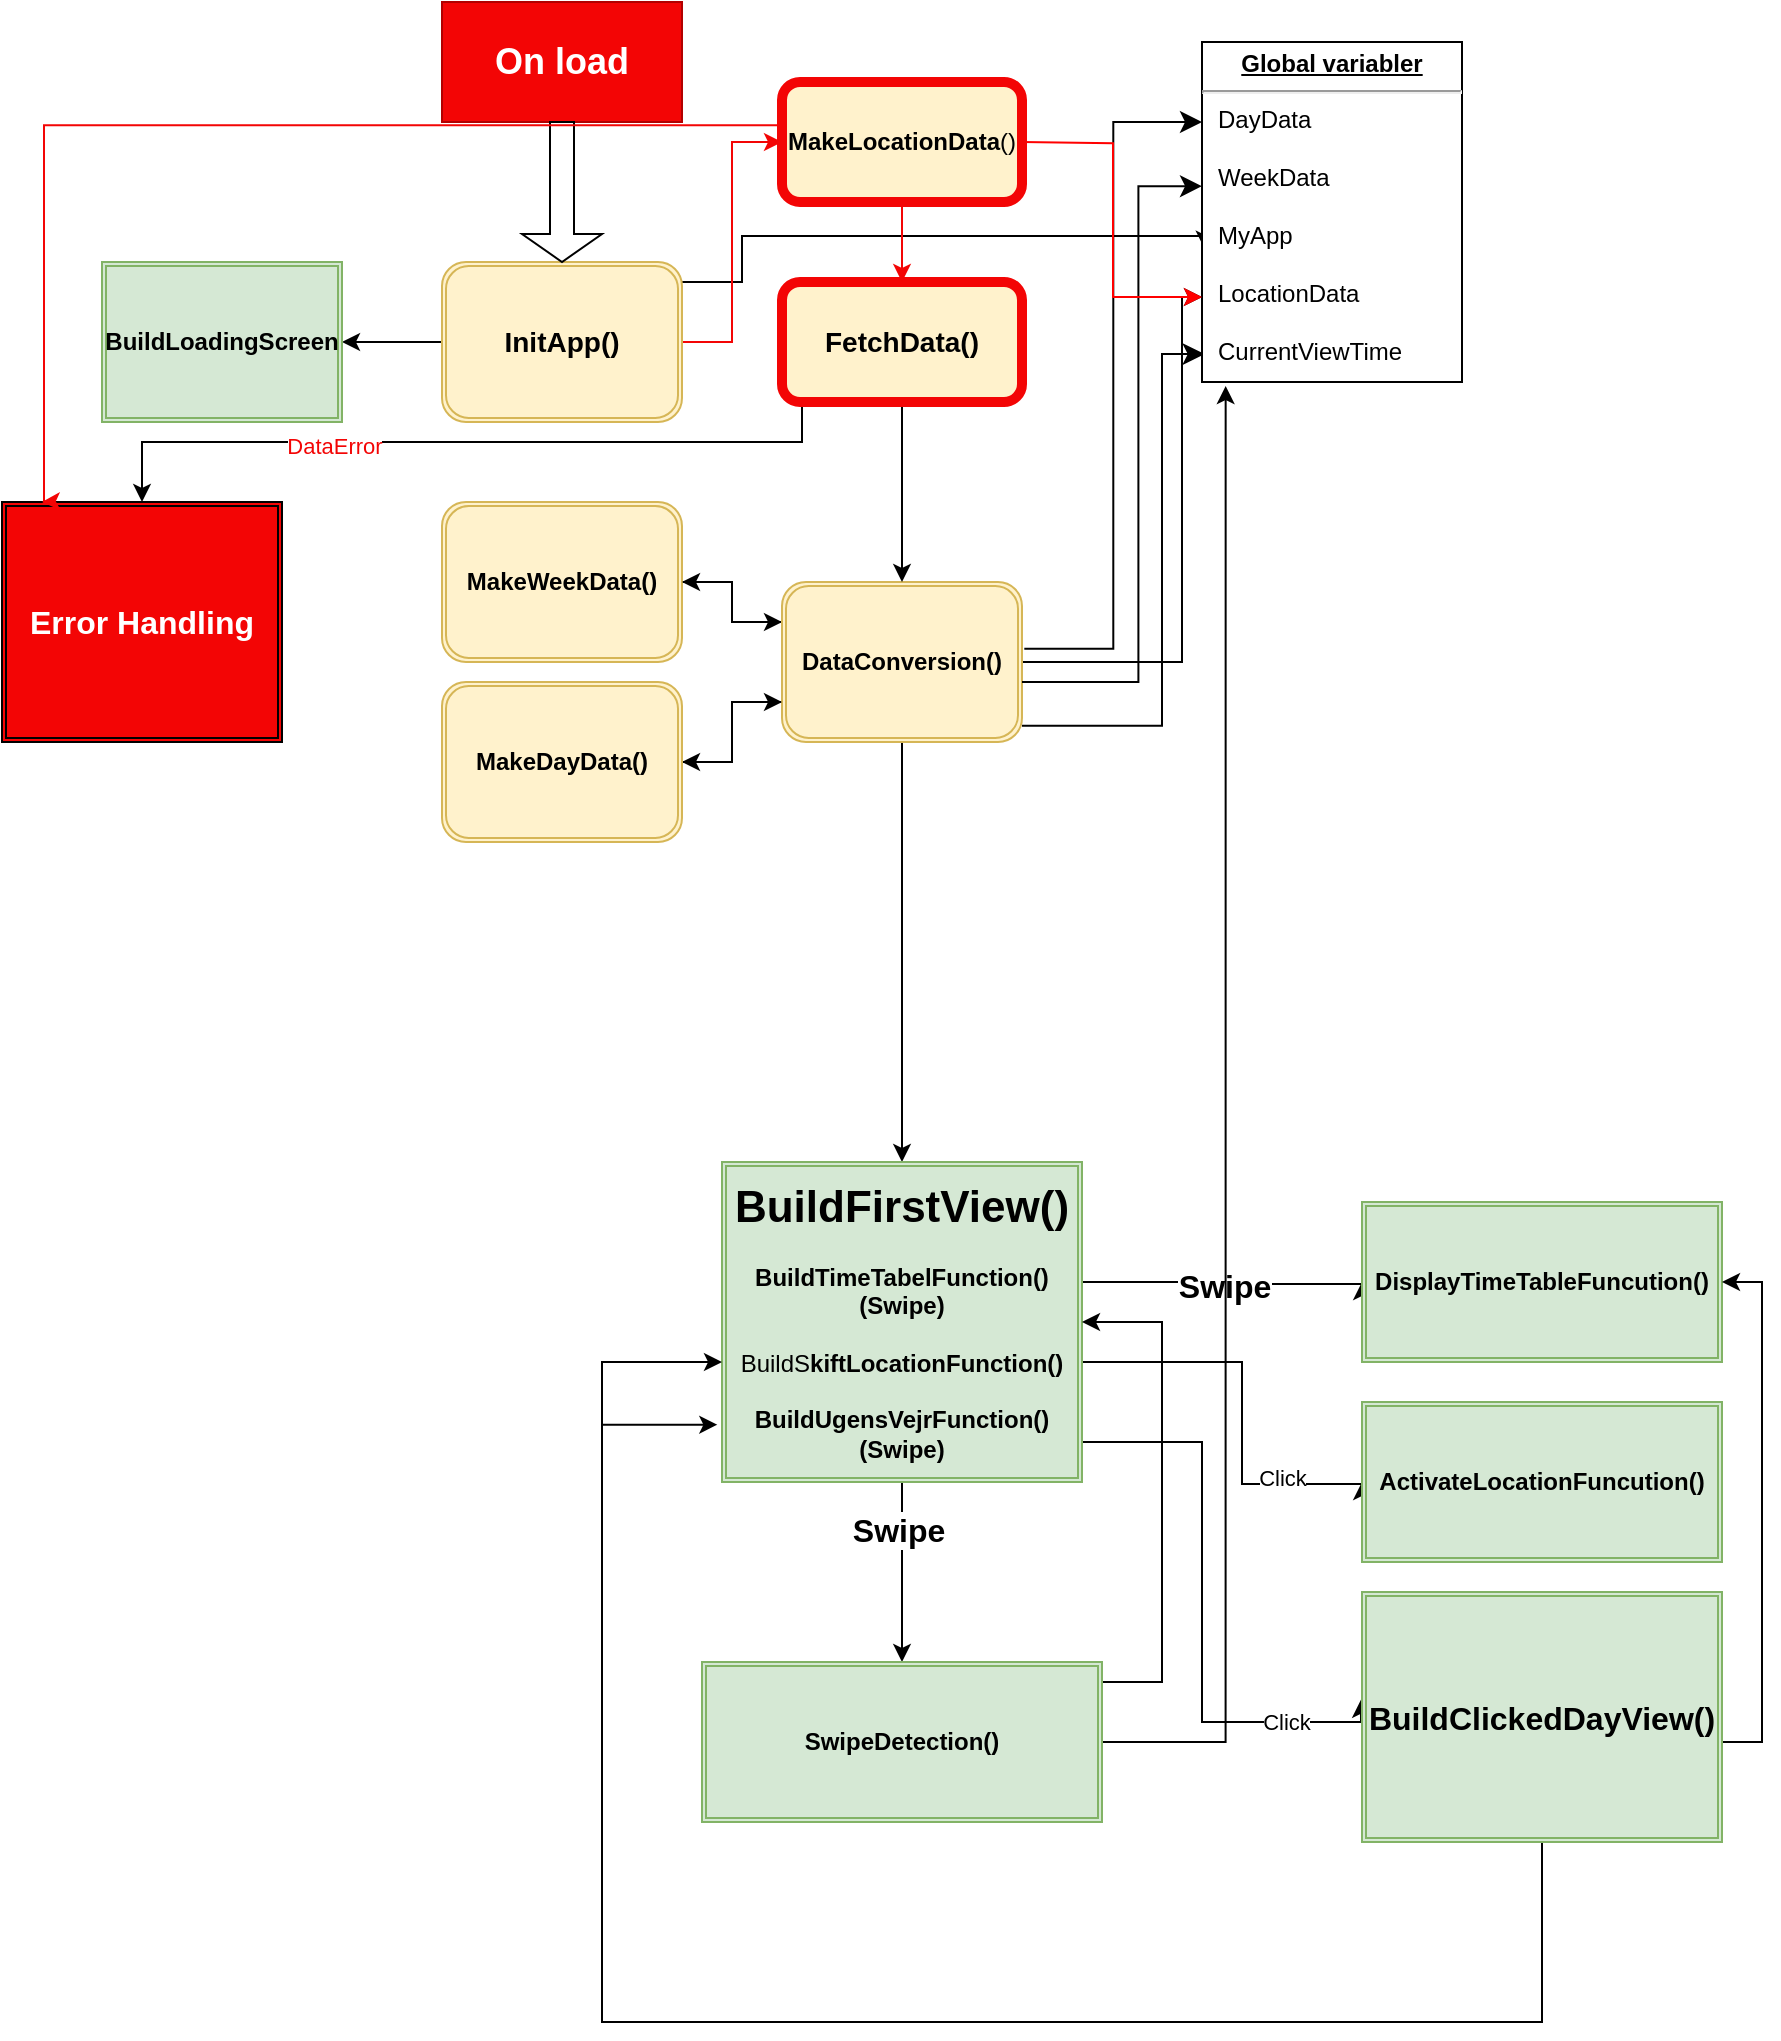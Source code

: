 <mxfile version="21.6.9" type="github">
  <diagram name="Page-1" id="c7558073-3199-34d8-9f00-42111426c3f3">
    <mxGraphModel dx="1687" dy="911" grid="1" gridSize="10" guides="1" tooltips="1" connect="1" arrows="1" fold="1" page="1" pageScale="1" pageWidth="826" pageHeight="1169" background="none" math="0" shadow="0">
      <root>
        <mxCell id="0" />
        <mxCell id="1" parent="0" />
        <mxCell id="Wysra4qGuhVEH_QZD-XE-145" style="edgeStyle=orthogonalEdgeStyle;rounded=0;orthogonalLoop=1;jettySize=auto;html=1;entryX=1;entryY=0.5;entryDx=0;entryDy=0;" edge="1" parent="1" source="Wysra4qGuhVEH_QZD-XE-110" target="Wysra4qGuhVEH_QZD-XE-111">
          <mxGeometry relative="1" as="geometry" />
        </mxCell>
        <mxCell id="Wysra4qGuhVEH_QZD-XE-170" style="edgeStyle=orthogonalEdgeStyle;rounded=0;orthogonalLoop=1;jettySize=auto;html=1;entryX=0.01;entryY=0.608;entryDx=0;entryDy=0;entryPerimeter=0;" edge="1" parent="1" source="Wysra4qGuhVEH_QZD-XE-110" target="Wysra4qGuhVEH_QZD-XE-161">
          <mxGeometry relative="1" as="geometry">
            <Array as="points">
              <mxPoint x="430" y="160" />
              <mxPoint x="430" y="137" />
            </Array>
          </mxGeometry>
        </mxCell>
        <mxCell id="Wysra4qGuhVEH_QZD-XE-191" style="edgeStyle=orthogonalEdgeStyle;rounded=0;orthogonalLoop=1;jettySize=auto;html=1;entryX=0;entryY=0.5;entryDx=0;entryDy=0;strokeColor=#F30505;" edge="1" parent="1" source="Wysra4qGuhVEH_QZD-XE-110" target="Wysra4qGuhVEH_QZD-XE-188">
          <mxGeometry relative="1" as="geometry" />
        </mxCell>
        <mxCell id="Wysra4qGuhVEH_QZD-XE-110" value="&lt;b&gt;&lt;font style=&quot;font-size: 14px;&quot;&gt;InitApp()&lt;/font&gt;&lt;/b&gt;" style="shape=ext;double=1;rounded=1;whiteSpace=wrap;html=1;fillColor=#fff2cc;strokeColor=#d6b656;" vertex="1" parent="1">
          <mxGeometry x="280" y="150" width="120" height="80" as="geometry" />
        </mxCell>
        <mxCell id="Wysra4qGuhVEH_QZD-XE-111" value="&lt;b&gt;BuildLoadingScreen&lt;/b&gt;" style="shape=ext;double=1;rounded=0;whiteSpace=wrap;html=1;fillColor=#d5e8d4;strokeColor=#82b366;" vertex="1" parent="1">
          <mxGeometry x="110" y="150" width="120" height="80" as="geometry" />
        </mxCell>
        <mxCell id="Wysra4qGuhVEH_QZD-XE-133" style="edgeStyle=orthogonalEdgeStyle;rounded=0;orthogonalLoop=1;jettySize=auto;html=1;entryX=0;entryY=0.25;entryDx=0;entryDy=0;" edge="1" parent="1" source="Wysra4qGuhVEH_QZD-XE-112" target="Wysra4qGuhVEH_QZD-XE-118">
          <mxGeometry relative="1" as="geometry" />
        </mxCell>
        <mxCell id="Wysra4qGuhVEH_QZD-XE-112" value="&lt;b&gt;MakeWeekData()&lt;/b&gt;" style="shape=ext;double=1;rounded=1;whiteSpace=wrap;html=1;fillColor=#fff2cc;strokeColor=#d6b656;" vertex="1" parent="1">
          <mxGeometry x="280" y="270" width="120" height="80" as="geometry" />
        </mxCell>
        <mxCell id="Wysra4qGuhVEH_QZD-XE-136" style="edgeStyle=orthogonalEdgeStyle;rounded=0;orthogonalLoop=1;jettySize=auto;html=1;entryX=1;entryY=0.5;entryDx=0;entryDy=0;" edge="1" parent="1" source="Wysra4qGuhVEH_QZD-XE-118" target="Wysra4qGuhVEH_QZD-XE-120">
          <mxGeometry relative="1" as="geometry">
            <Array as="points">
              <mxPoint x="425" y="370" />
              <mxPoint x="425" y="400" />
            </Array>
          </mxGeometry>
        </mxCell>
        <mxCell id="Wysra4qGuhVEH_QZD-XE-137" style="edgeStyle=orthogonalEdgeStyle;rounded=0;orthogonalLoop=1;jettySize=auto;html=1;" edge="1" parent="1" source="Wysra4qGuhVEH_QZD-XE-118" target="Wysra4qGuhVEH_QZD-XE-112">
          <mxGeometry relative="1" as="geometry">
            <Array as="points">
              <mxPoint x="425" y="330" />
              <mxPoint x="425" y="310" />
            </Array>
          </mxGeometry>
        </mxCell>
        <mxCell id="Wysra4qGuhVEH_QZD-XE-138" style="edgeStyle=orthogonalEdgeStyle;rounded=0;orthogonalLoop=1;jettySize=auto;html=1;" edge="1" parent="1" source="Wysra4qGuhVEH_QZD-XE-118" target="Wysra4qGuhVEH_QZD-XE-129">
          <mxGeometry relative="1" as="geometry" />
        </mxCell>
        <mxCell id="Wysra4qGuhVEH_QZD-XE-184" style="edgeStyle=orthogonalEdgeStyle;rounded=0;orthogonalLoop=1;jettySize=auto;html=1;entryX=0;entryY=0.75;entryDx=0;entryDy=0;" edge="1" parent="1" source="Wysra4qGuhVEH_QZD-XE-118" target="Wysra4qGuhVEH_QZD-XE-161">
          <mxGeometry relative="1" as="geometry">
            <Array as="points">
              <mxPoint x="650" y="350" />
              <mxPoint x="650" y="167" />
            </Array>
          </mxGeometry>
        </mxCell>
        <mxCell id="Wysra4qGuhVEH_QZD-XE-118" value="&lt;b&gt;DataConversion()&lt;/b&gt;" style="shape=ext;double=1;rounded=1;whiteSpace=wrap;html=1;fillColor=#fff2cc;strokeColor=#d6b656;" vertex="1" parent="1">
          <mxGeometry x="450" y="310" width="120" height="80" as="geometry" />
        </mxCell>
        <mxCell id="Wysra4qGuhVEH_QZD-XE-119" value="&lt;b&gt;&lt;font style=&quot;font-size: 18px;&quot;&gt;On load&lt;/font&gt;&lt;/b&gt;" style="rounded=0;whiteSpace=wrap;html=1;fillColor=#F30505;fontColor=#ffffff;strokeColor=#B20000;" vertex="1" parent="1">
          <mxGeometry x="280" y="20" width="120" height="60" as="geometry" />
        </mxCell>
        <mxCell id="Wysra4qGuhVEH_QZD-XE-134" style="edgeStyle=orthogonalEdgeStyle;rounded=0;orthogonalLoop=1;jettySize=auto;html=1;entryX=0;entryY=0.75;entryDx=0;entryDy=0;" edge="1" parent="1" source="Wysra4qGuhVEH_QZD-XE-120" target="Wysra4qGuhVEH_QZD-XE-118">
          <mxGeometry relative="1" as="geometry" />
        </mxCell>
        <mxCell id="Wysra4qGuhVEH_QZD-XE-120" value="&lt;b&gt;MakeDayData()&lt;/b&gt;" style="shape=ext;double=1;rounded=1;whiteSpace=wrap;html=1;fillColor=#fff2cc;strokeColor=#d6b656;" vertex="1" parent="1">
          <mxGeometry x="280" y="360" width="120" height="80" as="geometry" />
        </mxCell>
        <mxCell id="Wysra4qGuhVEH_QZD-XE-124" value="" style="edgeStyle=elbowEdgeStyle;elbow=horizontal;endArrow=classic;html=1;curved=0;rounded=0;endSize=8;startSize=8;exitX=1.015;exitY=0.385;exitDx=0;exitDy=0;exitPerimeter=0;entryX=0;entryY=0.424;entryDx=0;entryDy=0;entryPerimeter=0;" edge="1" parent="1" target="Wysra4qGuhVEH_QZD-XE-161">
          <mxGeometry width="50" height="50" relative="1" as="geometry">
            <mxPoint x="570.0" y="360" as="sourcePoint" />
            <mxPoint x="660.5" y="98.72" as="targetPoint" />
            <Array as="points">
              <mxPoint x="628.2" y="239.2" />
            </Array>
          </mxGeometry>
        </mxCell>
        <mxCell id="Wysra4qGuhVEH_QZD-XE-125" value="" style="edgeStyle=elbowEdgeStyle;elbow=horizontal;endArrow=classic;html=1;curved=0;rounded=0;endSize=8;startSize=8;exitX=1;exitY=0.25;exitDx=0;exitDy=0;" edge="1" parent="1" source="Wysra4qGuhVEH_QZD-XE-161">
          <mxGeometry width="50" height="50" relative="1" as="geometry">
            <mxPoint x="593" y="328" as="sourcePoint" />
            <mxPoint x="660" y="119" as="targetPoint" />
            <Array as="points" />
          </mxGeometry>
        </mxCell>
        <mxCell id="Wysra4qGuhVEH_QZD-XE-128" value="" style="edgeStyle=elbowEdgeStyle;elbow=horizontal;endArrow=classic;html=1;curved=0;rounded=0;endSize=8;startSize=8;exitX=1;exitY=0.75;exitDx=0;exitDy=0;entryX=0.01;entryY=0.918;entryDx=0;entryDy=0;entryPerimeter=0;" edge="1" parent="1" target="Wysra4qGuhVEH_QZD-XE-161">
          <mxGeometry width="50" height="50" relative="1" as="geometry">
            <mxPoint x="570" y="381.92" as="sourcePoint" />
            <mxPoint x="661.3" y="180" as="targetPoint" />
            <Array as="points">
              <mxPoint x="640" y="271.92" />
            </Array>
          </mxGeometry>
        </mxCell>
        <mxCell id="Wysra4qGuhVEH_QZD-XE-176" style="edgeStyle=orthogonalEdgeStyle;rounded=0;orthogonalLoop=1;jettySize=auto;html=1;entryX=0.5;entryY=0;entryDx=0;entryDy=0;" edge="1" parent="1" source="Wysra4qGuhVEH_QZD-XE-129" target="Wysra4qGuhVEH_QZD-XE-172">
          <mxGeometry relative="1" as="geometry" />
        </mxCell>
        <mxCell id="Wysra4qGuhVEH_QZD-XE-177" value="&lt;font style=&quot;font-size: 16px;&quot;&gt;&lt;b&gt;Swipe&lt;/b&gt;&lt;/font&gt;" style="edgeLabel;html=1;align=center;verticalAlign=middle;resizable=0;points=[];" vertex="1" connectable="0" parent="Wysra4qGuhVEH_QZD-XE-176">
          <mxGeometry x="-0.467" y="-2" relative="1" as="geometry">
            <mxPoint as="offset" />
          </mxGeometry>
        </mxCell>
        <mxCell id="Wysra4qGuhVEH_QZD-XE-217" style="edgeStyle=orthogonalEdgeStyle;rounded=0;orthogonalLoop=1;jettySize=auto;html=1;" edge="1" parent="1" source="Wysra4qGuhVEH_QZD-XE-129">
          <mxGeometry relative="1" as="geometry">
            <mxPoint x="740" y="660" as="targetPoint" />
            <Array as="points">
              <mxPoint x="670" y="660" />
              <mxPoint x="720" y="661" />
            </Array>
          </mxGeometry>
        </mxCell>
        <mxCell id="Wysra4qGuhVEH_QZD-XE-218" value="&lt;b&gt;&lt;font style=&quot;font-size: 16px;&quot;&gt;Swipe&lt;/font&gt;&lt;/b&gt;" style="edgeLabel;html=1;align=center;verticalAlign=middle;resizable=0;points=[];" vertex="1" connectable="0" parent="Wysra4qGuhVEH_QZD-XE-217">
          <mxGeometry x="0.011" y="-1" relative="1" as="geometry">
            <mxPoint as="offset" />
          </mxGeometry>
        </mxCell>
        <mxCell id="Wysra4qGuhVEH_QZD-XE-220" style="edgeStyle=orthogonalEdgeStyle;rounded=0;orthogonalLoop=1;jettySize=auto;html=1;" edge="1" parent="1" source="Wysra4qGuhVEH_QZD-XE-129">
          <mxGeometry relative="1" as="geometry">
            <mxPoint x="740.0" y="760" as="targetPoint" />
            <Array as="points">
              <mxPoint x="680" y="700" />
              <mxPoint x="680" y="761" />
              <mxPoint x="740" y="761" />
            </Array>
          </mxGeometry>
        </mxCell>
        <mxCell id="Wysra4qGuhVEH_QZD-XE-223" value="Click" style="edgeLabel;html=1;align=center;verticalAlign=middle;resizable=0;points=[];" vertex="1" connectable="0" parent="Wysra4qGuhVEH_QZD-XE-220">
          <mxGeometry x="0.588" y="3" relative="1" as="geometry">
            <mxPoint as="offset" />
          </mxGeometry>
        </mxCell>
        <mxCell id="Wysra4qGuhVEH_QZD-XE-225" style="edgeStyle=orthogonalEdgeStyle;rounded=0;orthogonalLoop=1;jettySize=auto;html=1;entryX=-0.003;entryY=0.431;entryDx=0;entryDy=0;entryPerimeter=0;" edge="1" parent="1" source="Wysra4qGuhVEH_QZD-XE-129" target="Wysra4qGuhVEH_QZD-XE-224">
          <mxGeometry relative="1" as="geometry">
            <Array as="points">
              <mxPoint x="660" y="740" />
              <mxPoint x="660" y="880" />
            </Array>
          </mxGeometry>
        </mxCell>
        <mxCell id="Wysra4qGuhVEH_QZD-XE-226" value="&lt;div&gt;Click&lt;/div&gt;" style="edgeLabel;html=1;align=center;verticalAlign=middle;resizable=0;points=[];" vertex="1" connectable="0" parent="Wysra4qGuhVEH_QZD-XE-225">
          <mxGeometry x="0.663" relative="1" as="geometry">
            <mxPoint as="offset" />
          </mxGeometry>
        </mxCell>
        <mxCell id="Wysra4qGuhVEH_QZD-XE-129" value="&lt;b&gt;&lt;font style=&quot;font-size: 22px;&quot;&gt;BuildFirstView()&lt;/font&gt;&lt;/b&gt;&lt;br&gt;&lt;br&gt;&lt;b&gt;BuildTimeTabelFunction()&lt;br&gt;&lt;/b&gt;&lt;div&gt;&lt;b&gt;(Swipe)&lt;/b&gt;&lt;/div&gt;&lt;br&gt;&lt;div&gt;BuildS&lt;b&gt;kiftLocationFunction()&lt;/b&gt;&lt;/div&gt;&lt;div&gt;&lt;b&gt;&lt;br&gt;&lt;/b&gt;&lt;/div&gt;&lt;div&gt;&lt;b&gt;BuildUgensVejrFunction()&lt;br&gt;(Swipe)&lt;br&gt;&lt;/b&gt;&lt;/div&gt;" style="shape=ext;double=1;rounded=0;whiteSpace=wrap;html=1;fillColor=#d5e8d4;strokeColor=#82b366;" vertex="1" parent="1">
          <mxGeometry x="420" y="600" width="180" height="160" as="geometry" />
        </mxCell>
        <mxCell id="Wysra4qGuhVEH_QZD-XE-140" value="&lt;font color=&quot;#ffffff&quot;&gt;&lt;b&gt;&lt;font style=&quot;font-size: 16px;&quot;&gt;Error Handling&lt;/font&gt;&lt;/b&gt;&lt;/font&gt;" style="shape=ext;double=1;rounded=0;whiteSpace=wrap;html=1;fillColor=#f30505;" vertex="1" parent="1">
          <mxGeometry x="60" y="270" width="140" height="120" as="geometry" />
        </mxCell>
        <mxCell id="Wysra4qGuhVEH_QZD-XE-142" style="edgeStyle=orthogonalEdgeStyle;rounded=0;orthogonalLoop=1;jettySize=auto;html=1;" edge="1" parent="1" source="Wysra4qGuhVEH_QZD-XE-141" target="Wysra4qGuhVEH_QZD-XE-118">
          <mxGeometry relative="1" as="geometry" />
        </mxCell>
        <mxCell id="Wysra4qGuhVEH_QZD-XE-165" style="edgeStyle=orthogonalEdgeStyle;rounded=0;orthogonalLoop=1;jettySize=auto;html=1;" edge="1" parent="1" source="Wysra4qGuhVEH_QZD-XE-141" target="Wysra4qGuhVEH_QZD-XE-140">
          <mxGeometry relative="1" as="geometry">
            <Array as="points">
              <mxPoint x="460" y="240" />
              <mxPoint x="130" y="240" />
            </Array>
          </mxGeometry>
        </mxCell>
        <mxCell id="Wysra4qGuhVEH_QZD-XE-166" value="&lt;font color=&quot;#f30505&quot;&gt;DataError&lt;/font&gt;" style="edgeLabel;html=1;align=center;verticalAlign=middle;resizable=0;points=[];" vertex="1" connectable="0" parent="Wysra4qGuhVEH_QZD-XE-165">
          <mxGeometry x="0.338" y="2" relative="1" as="geometry">
            <mxPoint as="offset" />
          </mxGeometry>
        </mxCell>
        <mxCell id="Wysra4qGuhVEH_QZD-XE-141" value="&lt;b&gt;&lt;font style=&quot;font-size: 14px;&quot;&gt;FetchData()&lt;/font&gt;&lt;/b&gt;" style="rounded=1;whiteSpace=wrap;html=1;fillColor=#fff2cc;strokeColor=#F30505;strokeWidth=5;" vertex="1" parent="1">
          <mxGeometry x="450" y="160" width="120" height="60" as="geometry" />
        </mxCell>
        <mxCell id="Wysra4qGuhVEH_QZD-XE-144" value="" style="shape=singleArrow;direction=south;whiteSpace=wrap;html=1;" vertex="1" parent="1">
          <mxGeometry x="320" y="80" width="40" height="70" as="geometry" />
        </mxCell>
        <mxCell id="Wysra4qGuhVEH_QZD-XE-162" value="" style="edgeStyle=elbowEdgeStyle;elbow=horizontal;endArrow=classic;html=1;curved=0;rounded=0;endSize=8;startSize=8;exitX=1;exitY=0.25;exitDx=0;exitDy=0;entryX=-0.005;entryY=0.07;entryDx=0;entryDy=0;entryPerimeter=0;" edge="1" parent="1">
          <mxGeometry width="50" height="50" relative="1" as="geometry">
            <mxPoint x="571.15" y="343.4" as="sourcePoint" />
            <mxPoint x="660.0" y="80.0" as="targetPoint" />
            <Array as="points">
              <mxPoint x="615.65" y="321.4" />
            </Array>
          </mxGeometry>
        </mxCell>
        <mxCell id="Wysra4qGuhVEH_QZD-XE-161" value="&lt;p style=&quot;margin:0px;margin-top:4px;text-align:center;text-decoration:underline;&quot;&gt;&lt;b&gt;Global variabler&lt;br&gt;&lt;/b&gt;&lt;/p&gt;&lt;hr&gt;&lt;p style=&quot;margin:0px;margin-left:8px;&quot;&gt;DayData&lt;/p&gt;&lt;p style=&quot;margin:0px;margin-left:8px;&quot;&gt;&lt;br&gt;&lt;/p&gt;&lt;p style=&quot;margin:0px;margin-left:8px;&quot;&gt;WeekData&lt;/p&gt;&lt;p style=&quot;margin:0px;margin-left:8px;&quot;&gt;&lt;br&gt;&lt;/p&gt;&lt;p style=&quot;margin:0px;margin-left:8px;&quot;&gt;MyApp&lt;/p&gt;&lt;p style=&quot;margin:0px;margin-left:8px;&quot;&gt;&lt;br&gt;&lt;/p&gt;&lt;p style=&quot;margin:0px;margin-left:8px;&quot;&gt;LocationData&lt;br&gt;&lt;/p&gt;&lt;p style=&quot;margin:0px;margin-left:8px;&quot;&gt;&lt;br&gt;&lt;/p&gt;&lt;p style=&quot;margin:0px;margin-left:8px;&quot;&gt;CurrentViewTime&lt;br&gt;&lt;/p&gt;&lt;p style=&quot;margin:0px;margin-left:8px;&quot;&gt;&lt;br&gt;&lt;/p&gt;&lt;p style=&quot;margin:0px;margin-left:8px;&quot;&gt;&lt;br&gt;&lt;/p&gt;&lt;p style=&quot;margin:0px;margin-left:8px;&quot;&gt;&lt;br&gt;&lt;/p&gt;&lt;p style=&quot;margin:0px;margin-left:8px;&quot;&gt;&lt;br&gt;&lt;/p&gt;" style="verticalAlign=top;align=left;overflow=fill;fontSize=12;fontFamily=Helvetica;html=1;whiteSpace=wrap;" vertex="1" parent="1">
          <mxGeometry x="660" y="40" width="130" height="170" as="geometry" />
        </mxCell>
        <mxCell id="Wysra4qGuhVEH_QZD-XE-167" style="edgeStyle=orthogonalEdgeStyle;rounded=0;orthogonalLoop=1;jettySize=auto;html=1;exitX=0.5;exitY=1;exitDx=0;exitDy=0;" edge="1" parent="1" source="Wysra4qGuhVEH_QZD-XE-161" target="Wysra4qGuhVEH_QZD-XE-161">
          <mxGeometry relative="1" as="geometry" />
        </mxCell>
        <mxCell id="Wysra4qGuhVEH_QZD-XE-173" style="edgeStyle=orthogonalEdgeStyle;rounded=0;orthogonalLoop=1;jettySize=auto;html=1;entryX=0.091;entryY=1.012;entryDx=0;entryDy=0;entryPerimeter=0;" edge="1" parent="1" source="Wysra4qGuhVEH_QZD-XE-172" target="Wysra4qGuhVEH_QZD-XE-161">
          <mxGeometry relative="1" as="geometry" />
        </mxCell>
        <mxCell id="Wysra4qGuhVEH_QZD-XE-174" style="edgeStyle=orthogonalEdgeStyle;rounded=0;orthogonalLoop=1;jettySize=auto;html=1;entryX=1;entryY=0.5;entryDx=0;entryDy=0;" edge="1" parent="1" source="Wysra4qGuhVEH_QZD-XE-172" target="Wysra4qGuhVEH_QZD-XE-129">
          <mxGeometry relative="1" as="geometry">
            <Array as="points">
              <mxPoint x="640" y="860" />
              <mxPoint x="640" y="680" />
            </Array>
          </mxGeometry>
        </mxCell>
        <mxCell id="Wysra4qGuhVEH_QZD-XE-172" value="&lt;b&gt;SwipeDetection()&lt;/b&gt;" style="shape=ext;double=1;rounded=0;whiteSpace=wrap;html=1;fillColor=#d5e8d4;strokeColor=#82b366;" vertex="1" parent="1">
          <mxGeometry x="410" y="850" width="200" height="80" as="geometry" />
        </mxCell>
        <mxCell id="Wysra4qGuhVEH_QZD-XE-187" style="edgeStyle=orthogonalEdgeStyle;rounded=0;orthogonalLoop=1;jettySize=auto;html=1;entryX=0;entryY=0.75;entryDx=0;entryDy=0;strokeColor=#ff0000;" edge="1" parent="1" target="Wysra4qGuhVEH_QZD-XE-161">
          <mxGeometry relative="1" as="geometry">
            <mxPoint x="570" y="90.059" as="sourcePoint" />
          </mxGeometry>
        </mxCell>
        <mxCell id="Wysra4qGuhVEH_QZD-XE-190" style="edgeStyle=orthogonalEdgeStyle;rounded=0;orthogonalLoop=1;jettySize=auto;html=1;strokeColor=#F30505;" edge="1" parent="1" source="Wysra4qGuhVEH_QZD-XE-188" target="Wysra4qGuhVEH_QZD-XE-141">
          <mxGeometry relative="1" as="geometry" />
        </mxCell>
        <mxCell id="Wysra4qGuhVEH_QZD-XE-196" style="edgeStyle=orthogonalEdgeStyle;rounded=0;orthogonalLoop=1;jettySize=auto;html=1;entryX=0.017;entryY=0.07;entryDx=0;entryDy=0;entryPerimeter=0;strokeColor=#F30505;" edge="1" parent="1">
          <mxGeometry relative="1" as="geometry">
            <mxPoint x="467.62" y="81.599" as="sourcePoint" />
            <mxPoint x="80.0" y="269.94" as="targetPoint" />
            <Array as="points">
              <mxPoint x="81" y="81.94" />
              <mxPoint x="81" y="269.94" />
            </Array>
          </mxGeometry>
        </mxCell>
        <mxCell id="Wysra4qGuhVEH_QZD-XE-188" value="&lt;b&gt;MakeLocationData&lt;/b&gt;()" style="rounded=1;whiteSpace=wrap;html=1;fillColor=#fff2cc;strokeColor=#F30505;strokeWidth=5;" vertex="1" parent="1">
          <mxGeometry x="450" y="60" width="120" height="60" as="geometry" />
        </mxCell>
        <mxCell id="Wysra4qGuhVEH_QZD-XE-219" value="&lt;b&gt;DisplayTimeTableFuncution()&lt;/b&gt;" style="shape=ext;double=1;rounded=0;whiteSpace=wrap;html=1;fillColor=#d5e8d4;strokeColor=#82b366;" vertex="1" parent="1">
          <mxGeometry x="740" y="620" width="180" height="80" as="geometry" />
        </mxCell>
        <mxCell id="Wysra4qGuhVEH_QZD-XE-221" value="&lt;b&gt;ActivateLocationFuncution()&lt;/b&gt;" style="shape=ext;double=1;rounded=0;whiteSpace=wrap;html=1;fillColor=#d5e8d4;strokeColor=#82b366;" vertex="1" parent="1">
          <mxGeometry x="740" y="720" width="180" height="80" as="geometry" />
        </mxCell>
        <mxCell id="Wysra4qGuhVEH_QZD-XE-227" style="edgeStyle=orthogonalEdgeStyle;rounded=0;orthogonalLoop=1;jettySize=auto;html=1;entryX=1;entryY=0.5;entryDx=0;entryDy=0;" edge="1" parent="1" source="Wysra4qGuhVEH_QZD-XE-224" target="Wysra4qGuhVEH_QZD-XE-219">
          <mxGeometry relative="1" as="geometry">
            <Array as="points">
              <mxPoint x="940" y="890" />
              <mxPoint x="940" y="660" />
            </Array>
          </mxGeometry>
        </mxCell>
        <mxCell id="Wysra4qGuhVEH_QZD-XE-228" style="edgeStyle=orthogonalEdgeStyle;rounded=0;orthogonalLoop=1;jettySize=auto;html=1;entryX=-0.013;entryY=0.821;entryDx=0;entryDy=0;entryPerimeter=0;" edge="1" parent="1" source="Wysra4qGuhVEH_QZD-XE-224" target="Wysra4qGuhVEH_QZD-XE-129">
          <mxGeometry relative="1" as="geometry">
            <Array as="points">
              <mxPoint x="830" y="1030" />
              <mxPoint x="360" y="1030" />
              <mxPoint x="360" y="731" />
            </Array>
          </mxGeometry>
        </mxCell>
        <mxCell id="Wysra4qGuhVEH_QZD-XE-230" style="edgeStyle=orthogonalEdgeStyle;rounded=0;orthogonalLoop=1;jettySize=auto;html=1;entryX=0;entryY=0.625;entryDx=0;entryDy=0;entryPerimeter=0;" edge="1" parent="1" source="Wysra4qGuhVEH_QZD-XE-224" target="Wysra4qGuhVEH_QZD-XE-129">
          <mxGeometry relative="1" as="geometry">
            <Array as="points">
              <mxPoint x="830" y="1030" />
              <mxPoint x="360" y="1030" />
              <mxPoint x="360" y="700" />
            </Array>
          </mxGeometry>
        </mxCell>
        <mxCell id="Wysra4qGuhVEH_QZD-XE-224" value="&lt;font style=&quot;font-size: 16px;&quot;&gt;&lt;b&gt;BuildClickedDayView()&lt;/b&gt;&lt;/font&gt;" style="shape=ext;double=1;rounded=0;whiteSpace=wrap;html=1;fillColor=#d5e8d4;strokeColor=#82b366;" vertex="1" parent="1">
          <mxGeometry x="740" y="815" width="180" height="125" as="geometry" />
        </mxCell>
      </root>
    </mxGraphModel>
  </diagram>
</mxfile>

